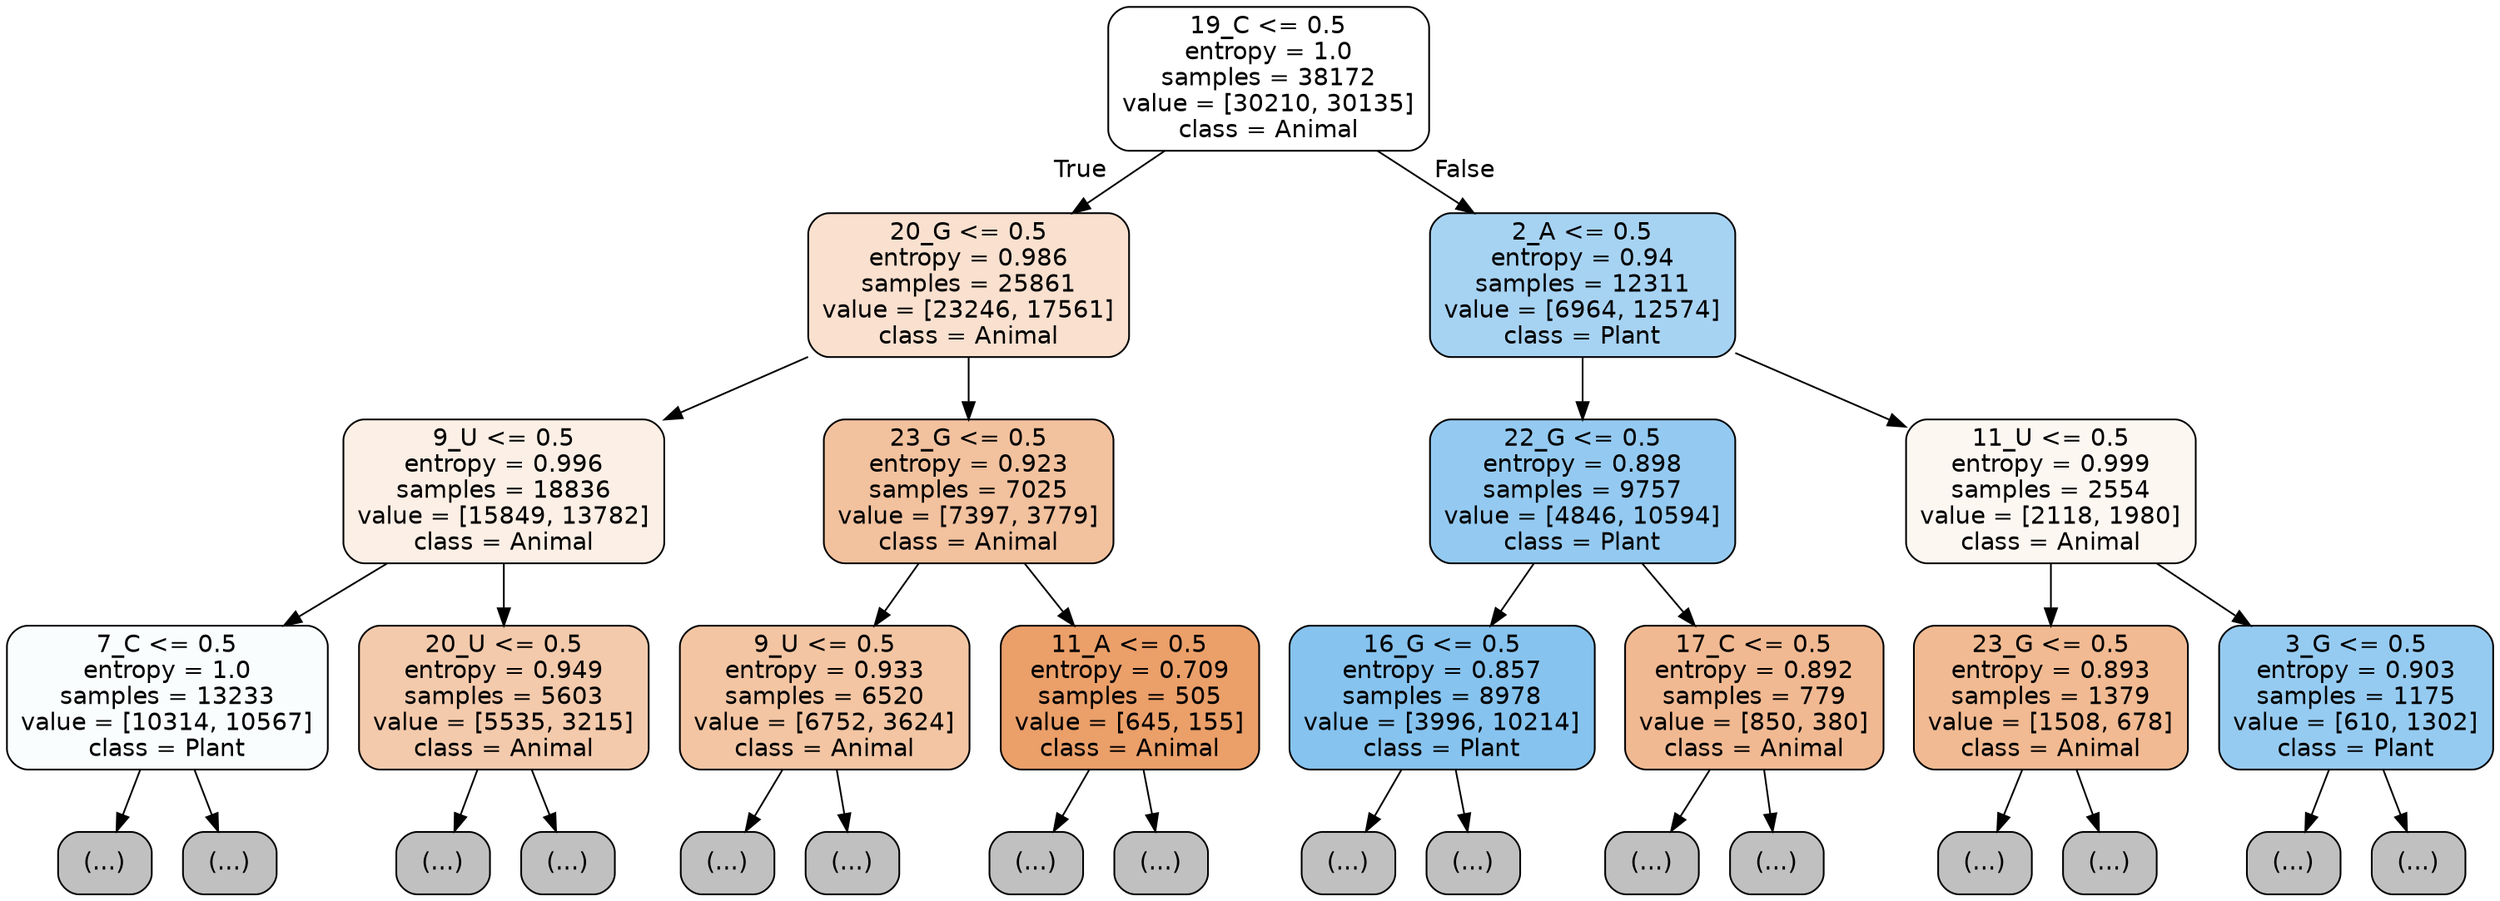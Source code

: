 digraph Tree {
node [shape=box, style="filled, rounded", color="black", fontname="helvetica"] ;
edge [fontname="helvetica"] ;
0 [label="19_C <= 0.5\nentropy = 1.0\nsamples = 38172\nvalue = [30210, 30135]\nclass = Animal", fillcolor="#ffffff"] ;
1 [label="20_G <= 0.5\nentropy = 0.986\nsamples = 25861\nvalue = [23246, 17561]\nclass = Animal", fillcolor="#f9e0cf"] ;
0 -> 1 [labeldistance=2.5, labelangle=45, headlabel="True"] ;
2 [label="9_U <= 0.5\nentropy = 0.996\nsamples = 18836\nvalue = [15849, 13782]\nclass = Animal", fillcolor="#fcefe5"] ;
1 -> 2 ;
3 [label="7_C <= 0.5\nentropy = 1.0\nsamples = 13233\nvalue = [10314, 10567]\nclass = Plant", fillcolor="#fafdfe"] ;
2 -> 3 ;
4 [label="(...)", fillcolor="#C0C0C0"] ;
3 -> 4 ;
5187 [label="(...)", fillcolor="#C0C0C0"] ;
3 -> 5187 ;
6432 [label="20_U <= 0.5\nentropy = 0.949\nsamples = 5603\nvalue = [5535, 3215]\nclass = Animal", fillcolor="#f4caac"] ;
2 -> 6432 ;
6433 [label="(...)", fillcolor="#C0C0C0"] ;
6432 -> 6433 ;
8202 [label="(...)", fillcolor="#C0C0C0"] ;
6432 -> 8202 ;
9137 [label="23_G <= 0.5\nentropy = 0.923\nsamples = 7025\nvalue = [7397, 3779]\nclass = Animal", fillcolor="#f2c19e"] ;
1 -> 9137 ;
9138 [label="9_U <= 0.5\nentropy = 0.933\nsamples = 6520\nvalue = [6752, 3624]\nclass = Animal", fillcolor="#f3c5a3"] ;
9137 -> 9138 ;
9139 [label="(...)", fillcolor="#C0C0C0"] ;
9138 -> 9139 ;
11518 [label="(...)", fillcolor="#C0C0C0"] ;
9138 -> 11518 ;
12463 [label="11_A <= 0.5\nentropy = 0.709\nsamples = 505\nvalue = [645, 155]\nclass = Animal", fillcolor="#eb9f69"] ;
9137 -> 12463 ;
12464 [label="(...)", fillcolor="#C0C0C0"] ;
12463 -> 12464 ;
12603 [label="(...)", fillcolor="#C0C0C0"] ;
12463 -> 12603 ;
12638 [label="2_A <= 0.5\nentropy = 0.94\nsamples = 12311\nvalue = [6964, 12574]\nclass = Plant", fillcolor="#a7d3f3"] ;
0 -> 12638 [labeldistance=2.5, labelangle=-45, headlabel="False"] ;
12639 [label="22_G <= 0.5\nentropy = 0.898\nsamples = 9757\nvalue = [4846, 10594]\nclass = Plant", fillcolor="#94caf1"] ;
12638 -> 12639 ;
12640 [label="16_G <= 0.5\nentropy = 0.857\nsamples = 8978\nvalue = [3996, 10214]\nclass = Plant", fillcolor="#86c3ef"] ;
12639 -> 12640 ;
12641 [label="(...)", fillcolor="#C0C0C0"] ;
12640 -> 12641 ;
14742 [label="(...)", fillcolor="#C0C0C0"] ;
12640 -> 14742 ;
15469 [label="17_C <= 0.5\nentropy = 0.892\nsamples = 779\nvalue = [850, 380]\nclass = Animal", fillcolor="#f1b992"] ;
12639 -> 15469 ;
15470 [label="(...)", fillcolor="#C0C0C0"] ;
15469 -> 15470 ;
15761 [label="(...)", fillcolor="#C0C0C0"] ;
15469 -> 15761 ;
15820 [label="11_U <= 0.5\nentropy = 0.999\nsamples = 2554\nvalue = [2118, 1980]\nclass = Animal", fillcolor="#fdf7f2"] ;
12638 -> 15820 ;
15821 [label="23_G <= 0.5\nentropy = 0.893\nsamples = 1379\nvalue = [1508, 678]\nclass = Animal", fillcolor="#f1ba92"] ;
15820 -> 15821 ;
15822 [label="(...)", fillcolor="#C0C0C0"] ;
15821 -> 15822 ;
16501 [label="(...)", fillcolor="#C0C0C0"] ;
15821 -> 16501 ;
16522 [label="3_G <= 0.5\nentropy = 0.903\nsamples = 1175\nvalue = [610, 1302]\nclass = Plant", fillcolor="#96cbf1"] ;
15820 -> 16522 ;
16523 [label="(...)", fillcolor="#C0C0C0"] ;
16522 -> 16523 ;
16716 [label="(...)", fillcolor="#C0C0C0"] ;
16522 -> 16716 ;
}